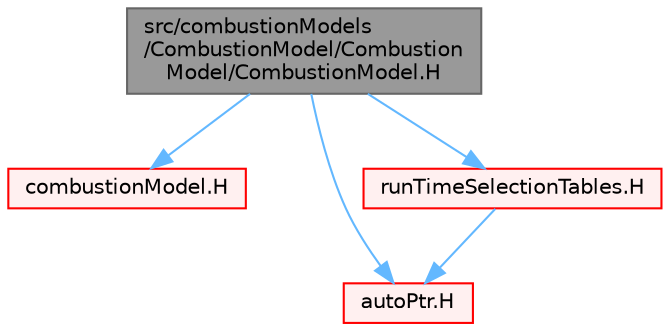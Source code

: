 digraph "src/combustionModels/CombustionModel/CombustionModel/CombustionModel.H"
{
 // LATEX_PDF_SIZE
  bgcolor="transparent";
  edge [fontname=Helvetica,fontsize=10,labelfontname=Helvetica,labelfontsize=10];
  node [fontname=Helvetica,fontsize=10,shape=box,height=0.2,width=0.4];
  Node1 [id="Node000001",label="src/combustionModels\l/CombustionModel/Combustion\lModel/CombustionModel.H",height=0.2,width=0.4,color="gray40", fillcolor="grey60", style="filled", fontcolor="black",tooltip=" "];
  Node1 -> Node2 [id="edge1_Node000001_Node000002",color="steelblue1",style="solid",tooltip=" "];
  Node2 [id="Node000002",label="combustionModel.H",height=0.2,width=0.4,color="red", fillcolor="#FFF0F0", style="filled",URL="$combustionModel_8H.html",tooltip=" "];
  Node1 -> Node80 [id="edge2_Node000001_Node000080",color="steelblue1",style="solid",tooltip=" "];
  Node80 [id="Node000080",label="autoPtr.H",height=0.2,width=0.4,color="red", fillcolor="#FFF0F0", style="filled",URL="$autoPtr_8H.html",tooltip=" "];
  Node1 -> Node94 [id="edge3_Node000001_Node000094",color="steelblue1",style="solid",tooltip=" "];
  Node94 [id="Node000094",label="runTimeSelectionTables.H",height=0.2,width=0.4,color="red", fillcolor="#FFF0F0", style="filled",URL="$runTimeSelectionTables_8H.html",tooltip="Macros to ease declaration of run-time selection tables."];
  Node94 -> Node80 [id="edge4_Node000094_Node000080",color="steelblue1",style="solid",tooltip=" "];
}
